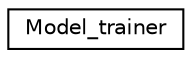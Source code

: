 digraph "Graphical Class Hierarchy"
{
  edge [fontname="Helvetica",fontsize="10",labelfontname="Helvetica",labelfontsize="10"];
  node [fontname="Helvetica",fontsize="10",shape=record];
  rankdir="LR";
  Node1 [label="Model_trainer",height=0.2,width=0.4,color="black", fillcolor="white", style="filled",URL="$class_model__trainer.html"];
}
